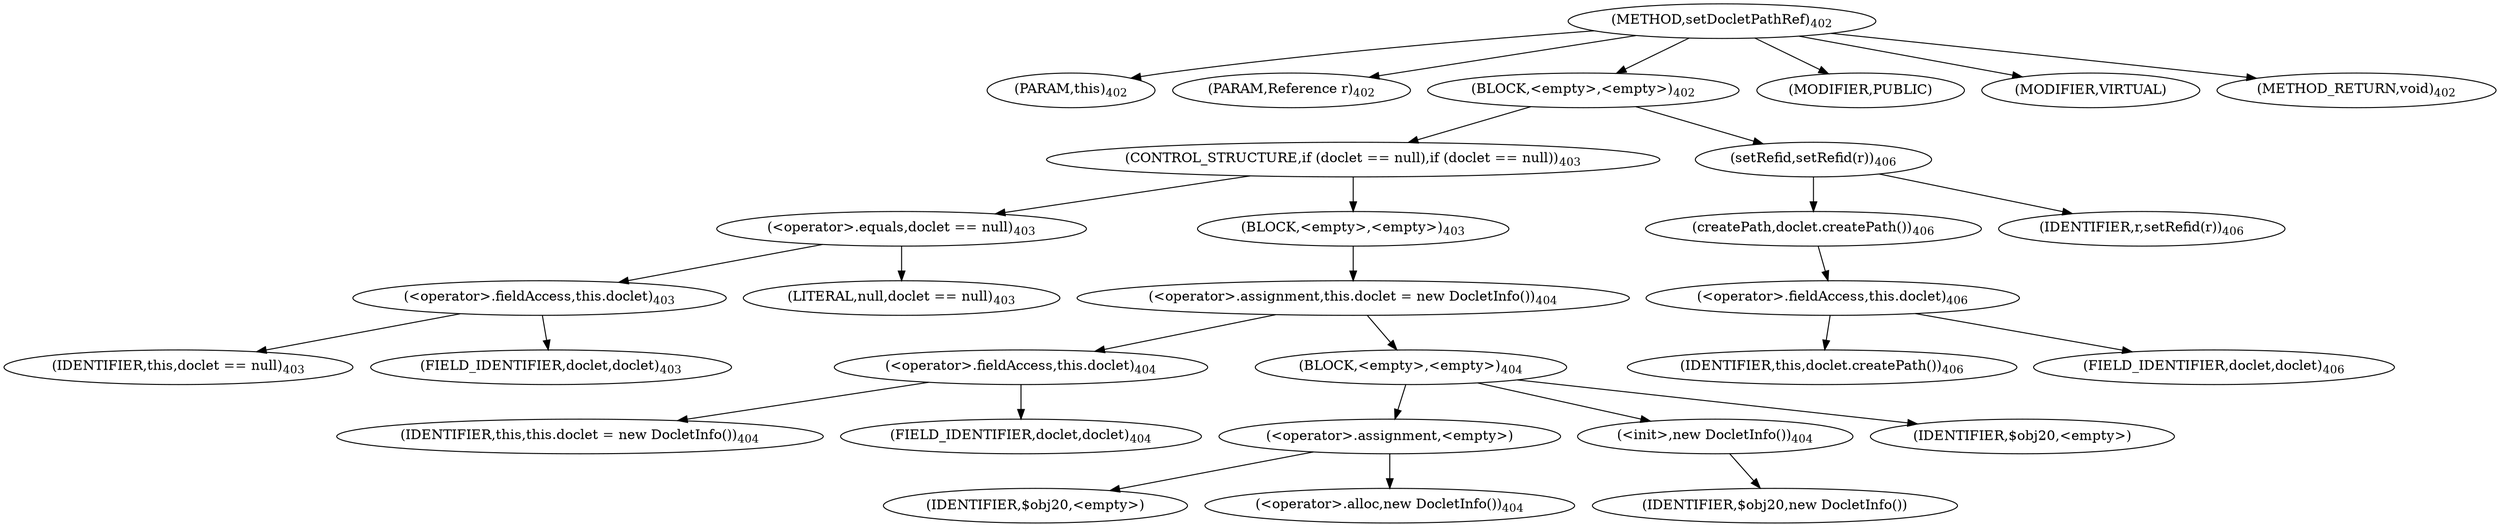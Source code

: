 digraph "setDocletPathRef" {  
"1285" [label = <(METHOD,setDocletPathRef)<SUB>402</SUB>> ]
"1286" [label = <(PARAM,this)<SUB>402</SUB>> ]
"1287" [label = <(PARAM,Reference r)<SUB>402</SUB>> ]
"1288" [label = <(BLOCK,&lt;empty&gt;,&lt;empty&gt;)<SUB>402</SUB>> ]
"1289" [label = <(CONTROL_STRUCTURE,if (doclet == null),if (doclet == null))<SUB>403</SUB>> ]
"1290" [label = <(&lt;operator&gt;.equals,doclet == null)<SUB>403</SUB>> ]
"1291" [label = <(&lt;operator&gt;.fieldAccess,this.doclet)<SUB>403</SUB>> ]
"1292" [label = <(IDENTIFIER,this,doclet == null)<SUB>403</SUB>> ]
"1293" [label = <(FIELD_IDENTIFIER,doclet,doclet)<SUB>403</SUB>> ]
"1294" [label = <(LITERAL,null,doclet == null)<SUB>403</SUB>> ]
"1295" [label = <(BLOCK,&lt;empty&gt;,&lt;empty&gt;)<SUB>403</SUB>> ]
"1296" [label = <(&lt;operator&gt;.assignment,this.doclet = new DocletInfo())<SUB>404</SUB>> ]
"1297" [label = <(&lt;operator&gt;.fieldAccess,this.doclet)<SUB>404</SUB>> ]
"1298" [label = <(IDENTIFIER,this,this.doclet = new DocletInfo())<SUB>404</SUB>> ]
"1299" [label = <(FIELD_IDENTIFIER,doclet,doclet)<SUB>404</SUB>> ]
"1300" [label = <(BLOCK,&lt;empty&gt;,&lt;empty&gt;)<SUB>404</SUB>> ]
"1301" [label = <(&lt;operator&gt;.assignment,&lt;empty&gt;)> ]
"1302" [label = <(IDENTIFIER,$obj20,&lt;empty&gt;)> ]
"1303" [label = <(&lt;operator&gt;.alloc,new DocletInfo())<SUB>404</SUB>> ]
"1304" [label = <(&lt;init&gt;,new DocletInfo())<SUB>404</SUB>> ]
"1305" [label = <(IDENTIFIER,$obj20,new DocletInfo())> ]
"1306" [label = <(IDENTIFIER,$obj20,&lt;empty&gt;)> ]
"1307" [label = <(setRefid,setRefid(r))<SUB>406</SUB>> ]
"1308" [label = <(createPath,doclet.createPath())<SUB>406</SUB>> ]
"1309" [label = <(&lt;operator&gt;.fieldAccess,this.doclet)<SUB>406</SUB>> ]
"1310" [label = <(IDENTIFIER,this,doclet.createPath())<SUB>406</SUB>> ]
"1311" [label = <(FIELD_IDENTIFIER,doclet,doclet)<SUB>406</SUB>> ]
"1312" [label = <(IDENTIFIER,r,setRefid(r))<SUB>406</SUB>> ]
"1313" [label = <(MODIFIER,PUBLIC)> ]
"1314" [label = <(MODIFIER,VIRTUAL)> ]
"1315" [label = <(METHOD_RETURN,void)<SUB>402</SUB>> ]
  "1285" -> "1286" 
  "1285" -> "1287" 
  "1285" -> "1288" 
  "1285" -> "1313" 
  "1285" -> "1314" 
  "1285" -> "1315" 
  "1288" -> "1289" 
  "1288" -> "1307" 
  "1289" -> "1290" 
  "1289" -> "1295" 
  "1290" -> "1291" 
  "1290" -> "1294" 
  "1291" -> "1292" 
  "1291" -> "1293" 
  "1295" -> "1296" 
  "1296" -> "1297" 
  "1296" -> "1300" 
  "1297" -> "1298" 
  "1297" -> "1299" 
  "1300" -> "1301" 
  "1300" -> "1304" 
  "1300" -> "1306" 
  "1301" -> "1302" 
  "1301" -> "1303" 
  "1304" -> "1305" 
  "1307" -> "1308" 
  "1307" -> "1312" 
  "1308" -> "1309" 
  "1309" -> "1310" 
  "1309" -> "1311" 
}
